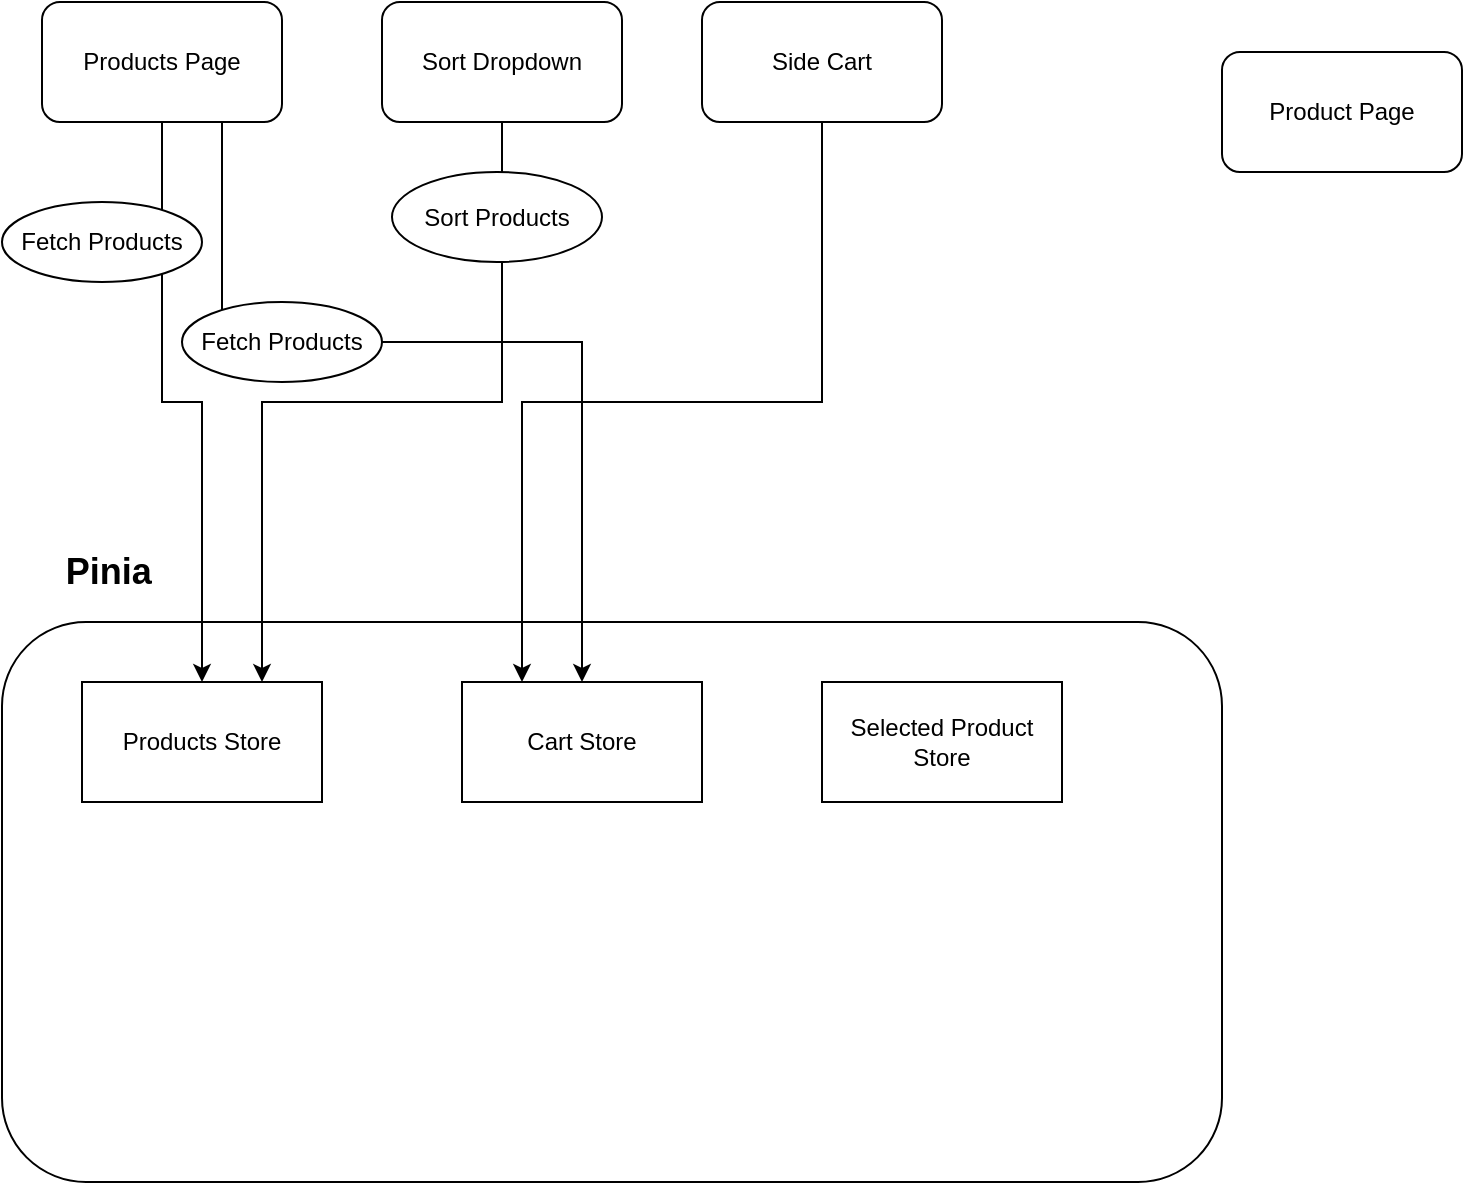 <mxfile version="27.2.0">
  <diagram name="Page-1" id="k0O-IrG4hoepx7qbGlG3">
    <mxGraphModel dx="1360" dy="751" grid="1" gridSize="10" guides="1" tooltips="1" connect="1" arrows="1" fold="1" page="1" pageScale="1" pageWidth="850" pageHeight="1100" math="0" shadow="0">
      <root>
        <mxCell id="0" />
        <mxCell id="1" parent="0" />
        <mxCell id="6EVoZI2vNyR3V_LeO-Q5-1" value="" style="rounded=0;whiteSpace=wrap;html=1;" parent="1" vertex="1">
          <mxGeometry x="150" y="750" width="120" height="60" as="geometry" />
        </mxCell>
        <mxCell id="6EVoZI2vNyR3V_LeO-Q5-2" value="" style="rounded=1;whiteSpace=wrap;html=1;" parent="1" vertex="1">
          <mxGeometry x="110" y="720" width="610" height="280" as="geometry" />
        </mxCell>
        <mxCell id="6EVoZI2vNyR3V_LeO-Q5-3" value="Selected Product Store" style="rounded=0;whiteSpace=wrap;html=1;" parent="1" vertex="1">
          <mxGeometry x="520" y="750" width="120" height="60" as="geometry" />
        </mxCell>
        <mxCell id="6EVoZI2vNyR3V_LeO-Q5-4" value="Cart Store" style="rounded=0;whiteSpace=wrap;html=1;" parent="1" vertex="1">
          <mxGeometry x="340" y="750" width="120" height="60" as="geometry" />
        </mxCell>
        <mxCell id="6EVoZI2vNyR3V_LeO-Q5-5" value="Products Store" style="rounded=0;whiteSpace=wrap;html=1;" parent="1" vertex="1">
          <mxGeometry x="150" y="750" width="120" height="60" as="geometry" />
        </mxCell>
        <mxCell id="6EVoZI2vNyR3V_LeO-Q5-6" value="&lt;b&gt;&lt;font style=&quot;font-size: 18px;&quot;&gt;Pinia&lt;/font&gt;&lt;/b&gt;&amp;nbsp;" style="text;strokeColor=none;align=center;fillColor=none;html=1;verticalAlign=middle;whiteSpace=wrap;rounded=0;" parent="1" vertex="1">
          <mxGeometry x="110" y="680" width="110" height="30" as="geometry" />
        </mxCell>
        <mxCell id="Fpq2lhmmF9fSKZrgBPk6-5" style="edgeStyle=orthogonalEdgeStyle;rounded=0;orthogonalLoop=1;jettySize=auto;html=1;" edge="1" parent="1" source="Fpq2lhmmF9fSKZrgBPk6-1" target="6EVoZI2vNyR3V_LeO-Q5-5">
          <mxGeometry relative="1" as="geometry" />
        </mxCell>
        <mxCell id="Fpq2lhmmF9fSKZrgBPk6-10" style="edgeStyle=orthogonalEdgeStyle;rounded=0;orthogonalLoop=1;jettySize=auto;html=1;exitX=0.75;exitY=1;exitDx=0;exitDy=0;" edge="1" parent="1" source="Fpq2lhmmF9fSKZrgBPk6-1" target="6EVoZI2vNyR3V_LeO-Q5-4">
          <mxGeometry relative="1" as="geometry">
            <Array as="points">
              <mxPoint x="220" y="580" />
              <mxPoint x="400" y="580" />
            </Array>
          </mxGeometry>
        </mxCell>
        <mxCell id="Fpq2lhmmF9fSKZrgBPk6-1" value="Products Page" style="rounded=1;whiteSpace=wrap;html=1;" vertex="1" parent="1">
          <mxGeometry x="130" y="410" width="120" height="60" as="geometry" />
        </mxCell>
        <mxCell id="Fpq2lhmmF9fSKZrgBPk6-2" value="Product Page" style="rounded=1;whiteSpace=wrap;html=1;" vertex="1" parent="1">
          <mxGeometry x="720" y="435" width="120" height="60" as="geometry" />
        </mxCell>
        <mxCell id="Fpq2lhmmF9fSKZrgBPk6-9" style="edgeStyle=orthogonalEdgeStyle;rounded=0;orthogonalLoop=1;jettySize=auto;html=1;exitX=0.5;exitY=1;exitDx=0;exitDy=0;entryX=0.25;entryY=0;entryDx=0;entryDy=0;" edge="1" parent="1" source="Fpq2lhmmF9fSKZrgBPk6-3" target="6EVoZI2vNyR3V_LeO-Q5-4">
          <mxGeometry relative="1" as="geometry" />
        </mxCell>
        <mxCell id="Fpq2lhmmF9fSKZrgBPk6-3" value="Side Cart" style="rounded=1;whiteSpace=wrap;html=1;" vertex="1" parent="1">
          <mxGeometry x="460" y="410" width="120" height="60" as="geometry" />
        </mxCell>
        <mxCell id="Fpq2lhmmF9fSKZrgBPk6-7" style="edgeStyle=orthogonalEdgeStyle;rounded=0;orthogonalLoop=1;jettySize=auto;html=1;exitX=0.5;exitY=1;exitDx=0;exitDy=0;entryX=0.75;entryY=0;entryDx=0;entryDy=0;" edge="1" parent="1" source="Fpq2lhmmF9fSKZrgBPk6-4" target="6EVoZI2vNyR3V_LeO-Q5-5">
          <mxGeometry relative="1" as="geometry">
            <mxPoint x="310" y="580" as="targetPoint" />
          </mxGeometry>
        </mxCell>
        <mxCell id="Fpq2lhmmF9fSKZrgBPk6-4" value="Sort Dropdown" style="rounded=1;whiteSpace=wrap;html=1;" vertex="1" parent="1">
          <mxGeometry x="300" y="410" width="120" height="60" as="geometry" />
        </mxCell>
        <mxCell id="Fpq2lhmmF9fSKZrgBPk6-6" value="Fetch Products" style="ellipse;whiteSpace=wrap;html=1;" vertex="1" parent="1">
          <mxGeometry x="110" y="510" width="100" height="40" as="geometry" />
        </mxCell>
        <mxCell id="Fpq2lhmmF9fSKZrgBPk6-8" value="Sort Products" style="ellipse;whiteSpace=wrap;html=1;" vertex="1" parent="1">
          <mxGeometry x="305" y="495" width="105" height="45" as="geometry" />
        </mxCell>
        <mxCell id="Fpq2lhmmF9fSKZrgBPk6-11" value="Fetch Products" style="ellipse;whiteSpace=wrap;html=1;" vertex="1" parent="1">
          <mxGeometry x="200" y="560" width="100" height="40" as="geometry" />
        </mxCell>
      </root>
    </mxGraphModel>
  </diagram>
</mxfile>
